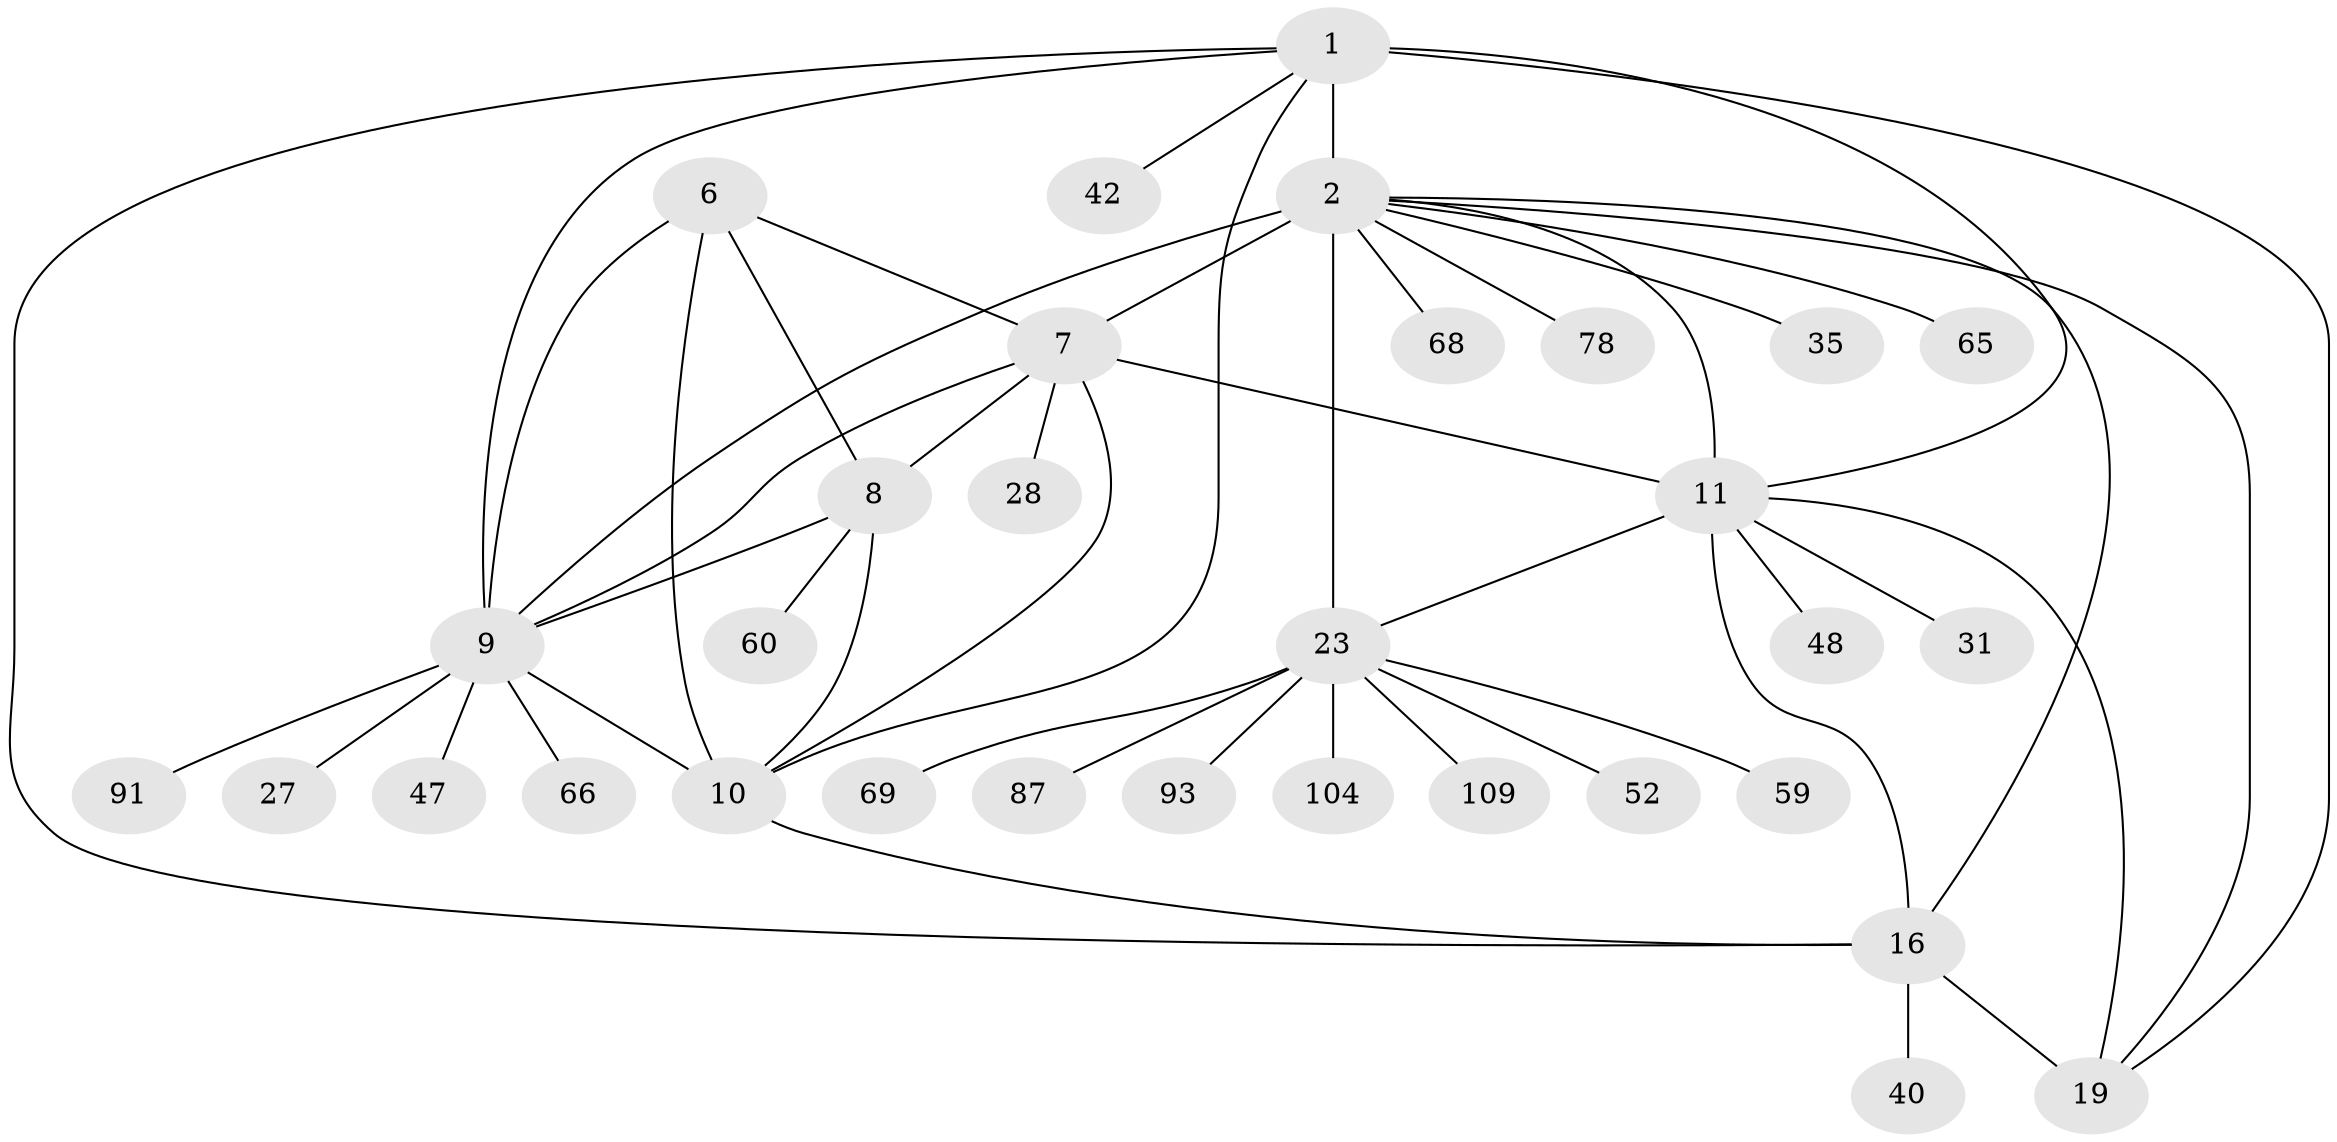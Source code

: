 // original degree distribution, {11: 0.01834862385321101, 9: 0.01834862385321101, 7: 0.045871559633027525, 6: 0.03669724770642202, 8: 0.03669724770642202, 4: 0.027522935779816515, 5: 0.027522935779816515, 10: 0.027522935779816515, 12: 0.009174311926605505, 2: 0.09174311926605505, 1: 0.6422018348623854, 3: 0.01834862385321101}
// Generated by graph-tools (version 1.1) at 2025/19/03/04/25 18:19:48]
// undirected, 32 vertices, 49 edges
graph export_dot {
graph [start="1"]
  node [color=gray90,style=filled];
  1 [super="+55+3+17+82+96+108"];
  2 [super="+21"];
  6;
  7 [super="+85+107+45"];
  8;
  9;
  10 [super="+56"];
  11 [super="+33+43+89+36+14+12+13"];
  16 [super="+32+74+75+44+20"];
  19 [super="+54"];
  23 [super="+24+30+83+101"];
  27;
  28 [super="+29"];
  31;
  35;
  40;
  42;
  47;
  48;
  52;
  59 [super="+105"];
  60;
  65;
  66;
  68;
  69;
  78 [super="+88"];
  87;
  91;
  93;
  104;
  109;
  1 -- 2 [weight=4];
  1 -- 9;
  1 -- 42;
  1 -- 10;
  1 -- 16 [weight=2];
  1 -- 11;
  1 -- 19;
  2 -- 65;
  2 -- 68;
  2 -- 78;
  2 -- 11;
  2 -- 16;
  2 -- 19;
  2 -- 35;
  2 -- 23 [weight=6];
  2 -- 7;
  2 -- 9;
  6 -- 7;
  6 -- 8;
  6 -- 9;
  6 -- 10;
  7 -- 8;
  7 -- 9;
  7 -- 10;
  7 -- 28;
  7 -- 11 [weight=2];
  8 -- 9;
  8 -- 10;
  8 -- 60;
  9 -- 10;
  9 -- 27;
  9 -- 47;
  9 -- 66;
  9 -- 91;
  10 -- 16;
  11 -- 31;
  11 -- 48;
  11 -- 23;
  11 -- 16 [weight=2];
  11 -- 19;
  16 -- 19 [weight=2];
  16 -- 40;
  23 -- 69;
  23 -- 104;
  23 -- 109;
  23 -- 52;
  23 -- 87;
  23 -- 93;
  23 -- 59;
}
